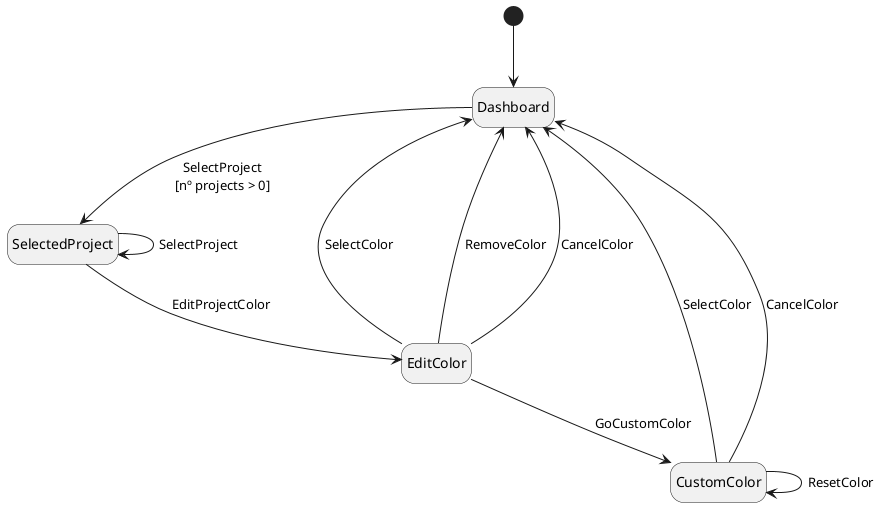 @startuml
hide empty description

[*] -d-> Dashboard

Dashboard --> SelectedProject : SelectProject\n[nº projects > 0]

SelectedProject --> SelectedProject : SelectProject
SelectedProject --> EditColor : EditProjectColor

EditColor --> Dashboard : SelectColor
EditColor --> Dashboard : RemoveColor
EditColor --> Dashboard : CancelColor
EditColor --> CustomColor : GoCustomColor

CustomColor --> Dashboard : SelectColor
CustomColor --> Dashboard : CancelColor
CustomColor --> CustomColor : ResetColor
@enduml
